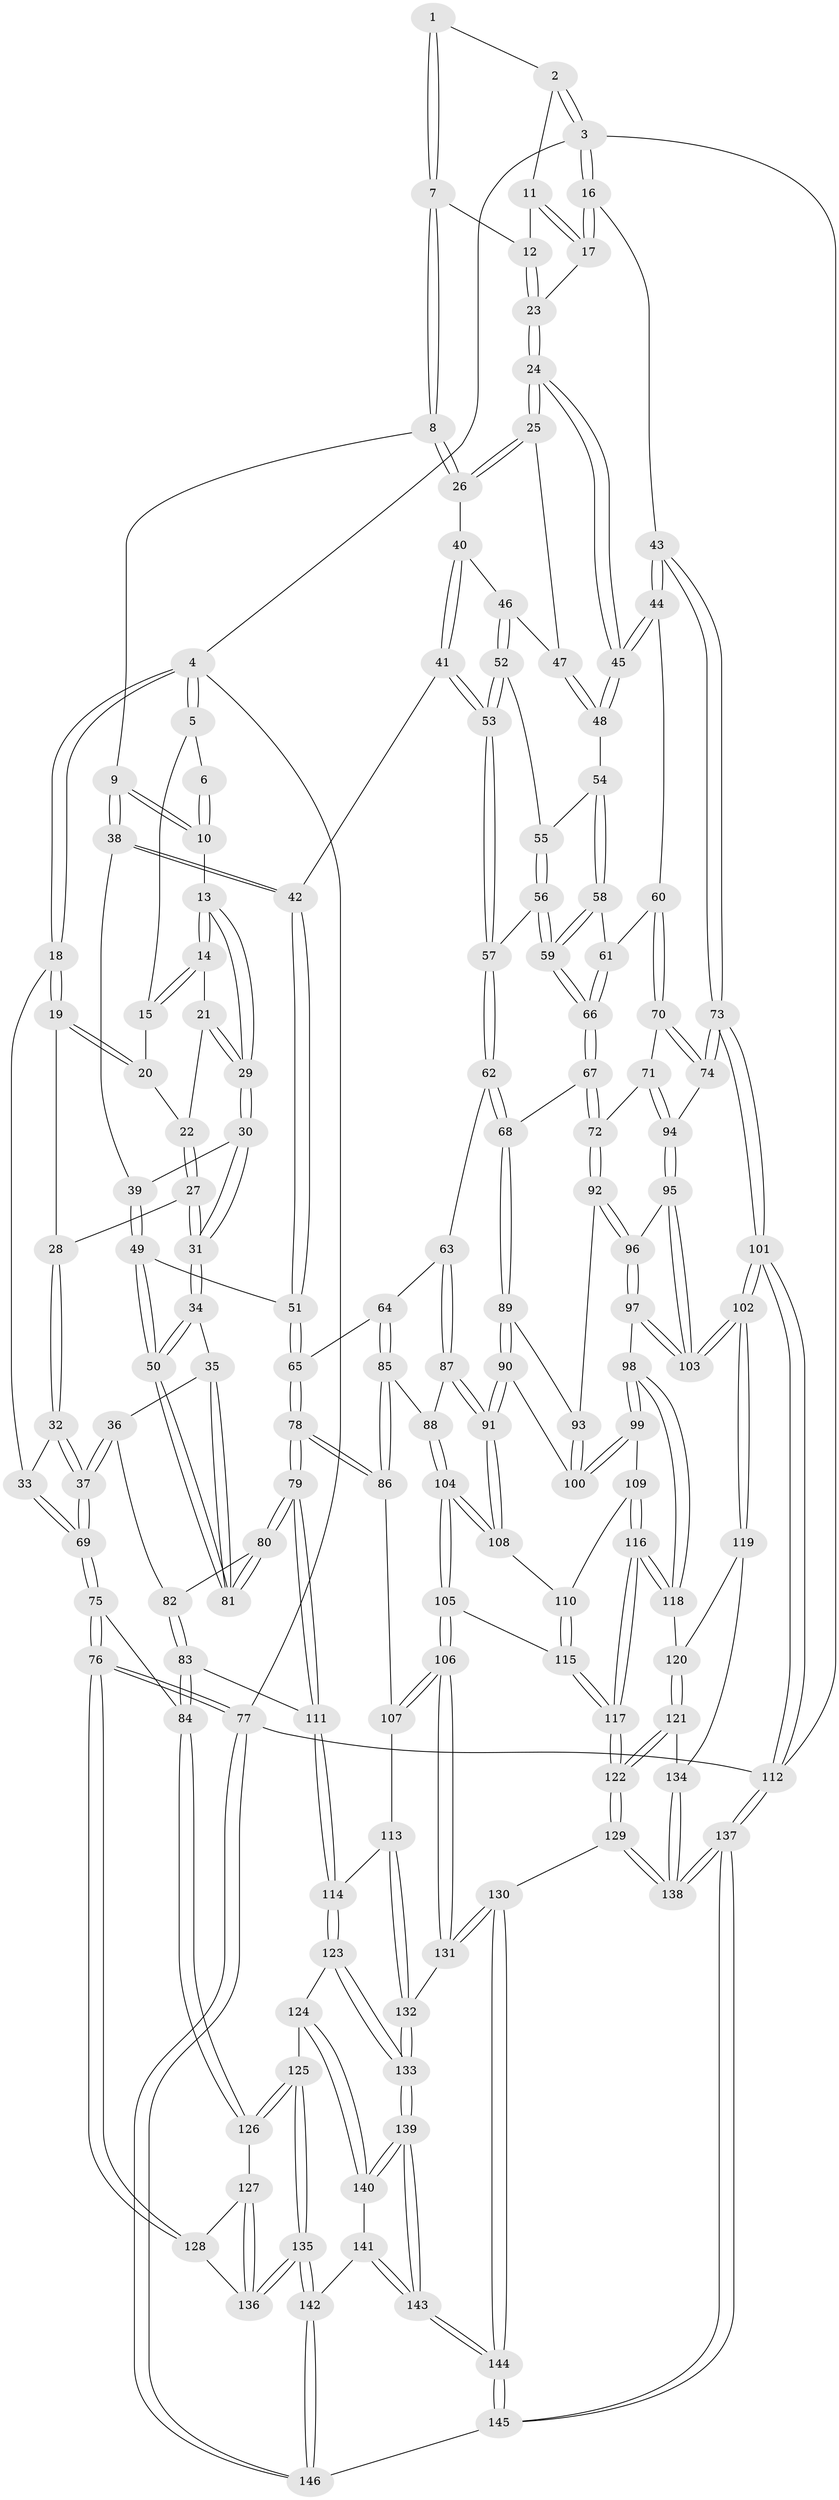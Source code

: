 // coarse degree distribution, {3: 0.5568181818181818, 4: 0.42045454545454547, 5: 0.011363636363636364, 2: 0.011363636363636364}
// Generated by graph-tools (version 1.1) at 2025/38/03/04/25 23:38:24]
// undirected, 146 vertices, 362 edges
graph export_dot {
  node [color=gray90,style=filled];
  1 [pos="+0.7060079733828915+0"];
  2 [pos="+1+0"];
  3 [pos="+1+0"];
  4 [pos="+0+0"];
  5 [pos="+0.3125924790697462+0"];
  6 [pos="+0.4699314117741776+0"];
  7 [pos="+0.6965687292079834+0.0843227961889698"];
  8 [pos="+0.6148598607039251+0.17043823468753233"];
  9 [pos="+0.6101435768284251+0.1692756520931187"];
  10 [pos="+0.6034311405395545+0.16540412449771938"];
  11 [pos="+0.8766165935562534+0.016886488656876746"];
  12 [pos="+0.8090738364769993+0.08546250698910704"];
  13 [pos="+0.5419152456452716+0.16075489515575284"];
  14 [pos="+0.32150205570506013+0"];
  15 [pos="+0.3118072536959363+0"];
  16 [pos="+1+0.23023951259156045"];
  17 [pos="+0.9852920868953665+0.22008903467185267"];
  18 [pos="+0+0"];
  19 [pos="+0+0.05415146640070172"];
  20 [pos="+0.1367433559608652+0.09158335388333447"];
  21 [pos="+0.30818311527695225+0.08617869460292849"];
  22 [pos="+0.16823629757858005+0.14134102592700867"];
  23 [pos="+0.8761758994795324+0.24758020420709984"];
  24 [pos="+0.8722943519870163+0.25078065606114275"];
  25 [pos="+0.8682415724111963+0.2519290064568243"];
  26 [pos="+0.6348863582309027+0.200173388690103"];
  27 [pos="+0.14342571742106297+0.19363953851957383"];
  28 [pos="+0.1343946393191308+0.19387704894118002"];
  29 [pos="+0.34522588511990593+0.21248516900205125"];
  30 [pos="+0.34073922835018844+0.22658409206546265"];
  31 [pos="+0.24826191639233702+0.3102886971636163"];
  32 [pos="+0.09121391217618625+0.22785305968985892"];
  33 [pos="+0+0.06424635448797075"];
  34 [pos="+0.23846466114839562+0.33697808694047066"];
  35 [pos="+0.04978932583262876+0.4116411120223482"];
  36 [pos="+0.043326251074078295+0.4133406077459296"];
  37 [pos="+0.027913113938199462+0.41090649094058024"];
  38 [pos="+0.48239635720590734+0.3170528016892549"];
  39 [pos="+0.43472162625157673+0.31505076864423065"];
  40 [pos="+0.6414057229905756+0.274116048518767"];
  41 [pos="+0.554487399970377+0.3962762617850527"];
  42 [pos="+0.5468164643662575+0.39659265199798266"];
  43 [pos="+1+0.47904740826547043"];
  44 [pos="+0.9108507779461861+0.43270786138080053"];
  45 [pos="+0.9007124173986337+0.4183090279787959"];
  46 [pos="+0.6969800531552847+0.3493562270609516"];
  47 [pos="+0.8198168241579126+0.30806754173001505"];
  48 [pos="+0.794276745812669+0.4049070997433455"];
  49 [pos="+0.40531332300816286+0.464815242601837"];
  50 [pos="+0.3380607274230358+0.4887620976558962"];
  51 [pos="+0.4547064312253841+0.4691088741388053"];
  52 [pos="+0.6973487104585943+0.3516485865551791"];
  53 [pos="+0.6060314698085684+0.4421693880564836"];
  54 [pos="+0.7902142363745057+0.408188724747479"];
  55 [pos="+0.7211786134304996+0.39520735806692975"];
  56 [pos="+0.7118957906636001+0.42155589154109424"];
  57 [pos="+0.6183194858867094+0.4655581040031718"];
  58 [pos="+0.7904967003612877+0.4146237367988082"];
  59 [pos="+0.730320013040292+0.4942513330643753"];
  60 [pos="+0.8647575649769443+0.4921624110873305"];
  61 [pos="+0.8062798534468906+0.46265020948431174"];
  62 [pos="+0.6263831758683012+0.5342466144808997"];
  63 [pos="+0.5512163008461558+0.5613181892209519"];
  64 [pos="+0.5434699819105705+0.5591848192743045"];
  65 [pos="+0.5246217204008218+0.5463599374724952"];
  66 [pos="+0.7302337663459149+0.5303211398053759"];
  67 [pos="+0.7296527183259671+0.5321921752338178"];
  68 [pos="+0.6613754731699806+0.5520082954657209"];
  69 [pos="+0+0.42073652392667965"];
  70 [pos="+0.8567235199340352+0.5583410932793296"];
  71 [pos="+0.8507522787767+0.5658139656900143"];
  72 [pos="+0.8157585068569733+0.5839355686663473"];
  73 [pos="+1+0.4945462339526853"];
  74 [pos="+1+0.542699342841295"];
  75 [pos="+0+0.5202844180660058"];
  76 [pos="+0+0.8506190375719032"];
  77 [pos="+0+1"];
  78 [pos="+0.3391834306978471+0.6418403011616325"];
  79 [pos="+0.30249578412966505+0.6303160482345089"];
  80 [pos="+0.3070389738776986+0.588824750773377"];
  81 [pos="+0.31274880255011583+0.5604889874463319"];
  82 [pos="+0.07853408261713123+0.47036813238640357"];
  83 [pos="+0.18381307011947975+0.6982170666960693"];
  84 [pos="+0.1697886192579057+0.7102182787373923"];
  85 [pos="+0.4523461140519761+0.6478652432112529"];
  86 [pos="+0.36810472288365464+0.6551187180189604"];
  87 [pos="+0.5526533553216633+0.5895216534408358"];
  88 [pos="+0.518149119375258+0.6766294401037516"];
  89 [pos="+0.6695464526365595+0.6340387814772659"];
  90 [pos="+0.6675034948655091+0.6548513521805202"];
  91 [pos="+0.6114835513502057+0.6981752722228793"];
  92 [pos="+0.8105318178823833+0.6106425229598924"];
  93 [pos="+0.7796726071415093+0.6235222547277303"];
  94 [pos="+0.9271687469018077+0.6423776969198008"];
  95 [pos="+0.9235679580700246+0.6666736657270775"];
  96 [pos="+0.8163559281652512+0.6499059236079825"];
  97 [pos="+0.8121170114300584+0.6906964134596036"];
  98 [pos="+0.7697277526830413+0.7316938334574521"];
  99 [pos="+0.7297810300020215+0.7110680008499783"];
  100 [pos="+0.706367982279976+0.6820882937578117"];
  101 [pos="+1+0.9901419634509581"];
  102 [pos="+0.9895710499307645+0.8248024571452737"];
  103 [pos="+0.9402629872961591+0.7545106625286064"];
  104 [pos="+0.5533375084885488+0.7391516798839877"];
  105 [pos="+0.5308273243912719+0.7876005680199485"];
  106 [pos="+0.5199974900762476+0.7967403086830301"];
  107 [pos="+0.41375870291960826+0.710962733041594"];
  108 [pos="+0.6088075888310903+0.7027354417695745"];
  109 [pos="+0.6719494696062609+0.7551963191679598"];
  110 [pos="+0.662366685182965+0.7531489155369223"];
  111 [pos="+0.2590761898390998+0.6700230753931103"];
  112 [pos="+1+1"];
  113 [pos="+0.38797143374912424+0.8377583117723049"];
  114 [pos="+0.34171595351780215+0.8131840563330788"];
  115 [pos="+0.6296223245499613+0.8145713058122426"];
  116 [pos="+0.6956738970023658+0.7886292140283394"];
  117 [pos="+0.6840995781501091+0.8569197162206065"];
  118 [pos="+0.7704862241525737+0.7452814168886012"];
  119 [pos="+0.862179051029787+0.8293439194751918"];
  120 [pos="+0.7749506981420792+0.7561191313595954"];
  121 [pos="+0.7285650490062133+0.8675589635189197"];
  122 [pos="+0.6981496320249424+0.8847514651895233"];
  123 [pos="+0.28091501586188955+0.8846372855453672"];
  124 [pos="+0.24828518796694976+0.8969767796581114"];
  125 [pos="+0.20849737496571621+0.8904961450236071"];
  126 [pos="+0.14676180952207415+0.756524737312967"];
  127 [pos="+0.07946845544083807+0.7915108014481171"];
  128 [pos="+0+0.8344873932155857"];
  129 [pos="+0.6916754341688564+0.9072378754667167"];
  130 [pos="+0.6528048126167273+0.938345750652031"];
  131 [pos="+0.508269803562965+0.8260294230521231"];
  132 [pos="+0.44876972101997176+0.8879695663670264"];
  133 [pos="+0.4394923206025529+0.9373283429494821"];
  134 [pos="+0.8189211944150064+0.8597163913581304"];
  135 [pos="+0.14046647154961986+1"];
  136 [pos="+0.11331090670045202+1"];
  137 [pos="+1+1"];
  138 [pos="+0.8108533001937106+0.9894452765952796"];
  139 [pos="+0.43952061388798896+0.9386732533042175"];
  140 [pos="+0.29613784039293706+0.9560950270617882"];
  141 [pos="+0.29401288143446097+0.9659541285017837"];
  142 [pos="+0.13871567308349134+1"];
  143 [pos="+0.5155534452655822+1"];
  144 [pos="+0.5160673819986825+1"];
  145 [pos="+0.5160674832786775+1"];
  146 [pos="+0.12036059250082837+1"];
  1 -- 2;
  1 -- 7;
  1 -- 7;
  2 -- 3;
  2 -- 3;
  2 -- 11;
  3 -- 4;
  3 -- 16;
  3 -- 16;
  3 -- 112;
  4 -- 5;
  4 -- 5;
  4 -- 18;
  4 -- 18;
  4 -- 77;
  5 -- 6;
  5 -- 15;
  6 -- 10;
  6 -- 10;
  7 -- 8;
  7 -- 8;
  7 -- 12;
  8 -- 9;
  8 -- 26;
  8 -- 26;
  9 -- 10;
  9 -- 10;
  9 -- 38;
  9 -- 38;
  10 -- 13;
  11 -- 12;
  11 -- 17;
  11 -- 17;
  12 -- 23;
  12 -- 23;
  13 -- 14;
  13 -- 14;
  13 -- 29;
  13 -- 29;
  14 -- 15;
  14 -- 15;
  14 -- 21;
  15 -- 20;
  16 -- 17;
  16 -- 17;
  16 -- 43;
  17 -- 23;
  18 -- 19;
  18 -- 19;
  18 -- 33;
  19 -- 20;
  19 -- 20;
  19 -- 28;
  20 -- 22;
  21 -- 22;
  21 -- 29;
  21 -- 29;
  22 -- 27;
  22 -- 27;
  23 -- 24;
  23 -- 24;
  24 -- 25;
  24 -- 25;
  24 -- 45;
  24 -- 45;
  25 -- 26;
  25 -- 26;
  25 -- 47;
  26 -- 40;
  27 -- 28;
  27 -- 31;
  27 -- 31;
  28 -- 32;
  28 -- 32;
  29 -- 30;
  29 -- 30;
  30 -- 31;
  30 -- 31;
  30 -- 39;
  31 -- 34;
  31 -- 34;
  32 -- 33;
  32 -- 37;
  32 -- 37;
  33 -- 69;
  33 -- 69;
  34 -- 35;
  34 -- 50;
  34 -- 50;
  35 -- 36;
  35 -- 81;
  35 -- 81;
  36 -- 37;
  36 -- 37;
  36 -- 82;
  37 -- 69;
  37 -- 69;
  38 -- 39;
  38 -- 42;
  38 -- 42;
  39 -- 49;
  39 -- 49;
  40 -- 41;
  40 -- 41;
  40 -- 46;
  41 -- 42;
  41 -- 53;
  41 -- 53;
  42 -- 51;
  42 -- 51;
  43 -- 44;
  43 -- 44;
  43 -- 73;
  43 -- 73;
  44 -- 45;
  44 -- 45;
  44 -- 60;
  45 -- 48;
  45 -- 48;
  46 -- 47;
  46 -- 52;
  46 -- 52;
  47 -- 48;
  47 -- 48;
  48 -- 54;
  49 -- 50;
  49 -- 50;
  49 -- 51;
  50 -- 81;
  50 -- 81;
  51 -- 65;
  51 -- 65;
  52 -- 53;
  52 -- 53;
  52 -- 55;
  53 -- 57;
  53 -- 57;
  54 -- 55;
  54 -- 58;
  54 -- 58;
  55 -- 56;
  55 -- 56;
  56 -- 57;
  56 -- 59;
  56 -- 59;
  57 -- 62;
  57 -- 62;
  58 -- 59;
  58 -- 59;
  58 -- 61;
  59 -- 66;
  59 -- 66;
  60 -- 61;
  60 -- 70;
  60 -- 70;
  61 -- 66;
  61 -- 66;
  62 -- 63;
  62 -- 68;
  62 -- 68;
  63 -- 64;
  63 -- 87;
  63 -- 87;
  64 -- 65;
  64 -- 85;
  64 -- 85;
  65 -- 78;
  65 -- 78;
  66 -- 67;
  66 -- 67;
  67 -- 68;
  67 -- 72;
  67 -- 72;
  68 -- 89;
  68 -- 89;
  69 -- 75;
  69 -- 75;
  70 -- 71;
  70 -- 74;
  70 -- 74;
  71 -- 72;
  71 -- 94;
  71 -- 94;
  72 -- 92;
  72 -- 92;
  73 -- 74;
  73 -- 74;
  73 -- 101;
  73 -- 101;
  74 -- 94;
  75 -- 76;
  75 -- 76;
  75 -- 84;
  76 -- 77;
  76 -- 77;
  76 -- 128;
  76 -- 128;
  77 -- 146;
  77 -- 146;
  77 -- 112;
  78 -- 79;
  78 -- 79;
  78 -- 86;
  78 -- 86;
  79 -- 80;
  79 -- 80;
  79 -- 111;
  79 -- 111;
  80 -- 81;
  80 -- 81;
  80 -- 82;
  82 -- 83;
  82 -- 83;
  83 -- 84;
  83 -- 84;
  83 -- 111;
  84 -- 126;
  84 -- 126;
  85 -- 86;
  85 -- 86;
  85 -- 88;
  86 -- 107;
  87 -- 88;
  87 -- 91;
  87 -- 91;
  88 -- 104;
  88 -- 104;
  89 -- 90;
  89 -- 90;
  89 -- 93;
  90 -- 91;
  90 -- 91;
  90 -- 100;
  91 -- 108;
  91 -- 108;
  92 -- 93;
  92 -- 96;
  92 -- 96;
  93 -- 100;
  93 -- 100;
  94 -- 95;
  94 -- 95;
  95 -- 96;
  95 -- 103;
  95 -- 103;
  96 -- 97;
  96 -- 97;
  97 -- 98;
  97 -- 103;
  97 -- 103;
  98 -- 99;
  98 -- 99;
  98 -- 118;
  98 -- 118;
  99 -- 100;
  99 -- 100;
  99 -- 109;
  101 -- 102;
  101 -- 102;
  101 -- 112;
  101 -- 112;
  102 -- 103;
  102 -- 103;
  102 -- 119;
  102 -- 119;
  104 -- 105;
  104 -- 105;
  104 -- 108;
  104 -- 108;
  105 -- 106;
  105 -- 106;
  105 -- 115;
  106 -- 107;
  106 -- 107;
  106 -- 131;
  106 -- 131;
  107 -- 113;
  108 -- 110;
  109 -- 110;
  109 -- 116;
  109 -- 116;
  110 -- 115;
  110 -- 115;
  111 -- 114;
  111 -- 114;
  112 -- 137;
  112 -- 137;
  113 -- 114;
  113 -- 132;
  113 -- 132;
  114 -- 123;
  114 -- 123;
  115 -- 117;
  115 -- 117;
  116 -- 117;
  116 -- 117;
  116 -- 118;
  116 -- 118;
  117 -- 122;
  117 -- 122;
  118 -- 120;
  119 -- 120;
  119 -- 134;
  120 -- 121;
  120 -- 121;
  121 -- 122;
  121 -- 122;
  121 -- 134;
  122 -- 129;
  122 -- 129;
  123 -- 124;
  123 -- 133;
  123 -- 133;
  124 -- 125;
  124 -- 140;
  124 -- 140;
  125 -- 126;
  125 -- 126;
  125 -- 135;
  125 -- 135;
  126 -- 127;
  127 -- 128;
  127 -- 136;
  127 -- 136;
  128 -- 136;
  129 -- 130;
  129 -- 138;
  129 -- 138;
  130 -- 131;
  130 -- 131;
  130 -- 144;
  130 -- 144;
  131 -- 132;
  132 -- 133;
  132 -- 133;
  133 -- 139;
  133 -- 139;
  134 -- 138;
  134 -- 138;
  135 -- 136;
  135 -- 136;
  135 -- 142;
  135 -- 142;
  137 -- 138;
  137 -- 138;
  137 -- 145;
  137 -- 145;
  139 -- 140;
  139 -- 140;
  139 -- 143;
  139 -- 143;
  140 -- 141;
  141 -- 142;
  141 -- 143;
  141 -- 143;
  142 -- 146;
  142 -- 146;
  143 -- 144;
  143 -- 144;
  144 -- 145;
  144 -- 145;
  145 -- 146;
}
